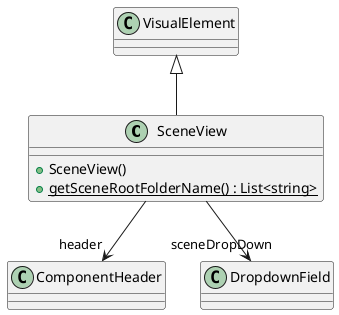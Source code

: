 @startuml
class SceneView {
    + SceneView()
    + {static} getSceneRootFolderName() : List<string>
}
VisualElement <|-- SceneView
SceneView --> "header" ComponentHeader
SceneView --> "sceneDropDown" DropdownField
@enduml
